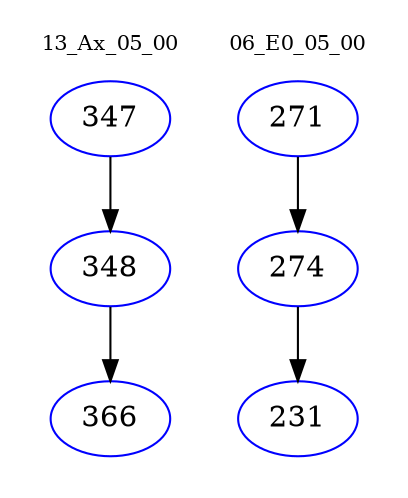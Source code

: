 digraph{
subgraph cluster_0 {
color = white
label = "13_Ax_05_00";
fontsize=10;
T0_347 [label="347", color="blue"]
T0_347 -> T0_348 [color="black"]
T0_348 [label="348", color="blue"]
T0_348 -> T0_366 [color="black"]
T0_366 [label="366", color="blue"]
}
subgraph cluster_1 {
color = white
label = "06_E0_05_00";
fontsize=10;
T1_271 [label="271", color="blue"]
T1_271 -> T1_274 [color="black"]
T1_274 [label="274", color="blue"]
T1_274 -> T1_231 [color="black"]
T1_231 [label="231", color="blue"]
}
}
